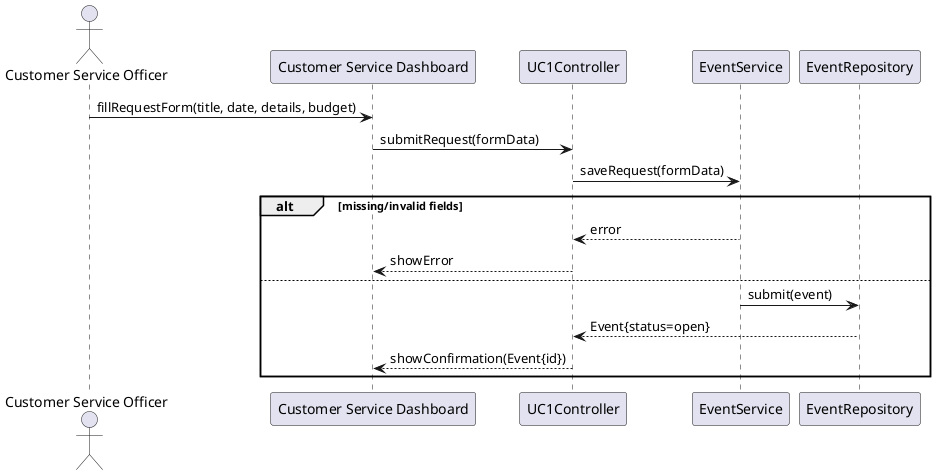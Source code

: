 @startuml
actor "Customer Service Officer" as CSO
participant "Customer Service Dashboard" as UI
participant "UC1Controller" as UC1
participant "EventService" as Svc
participant "EventRepository" as Repo
CSO -> UI: fillRequestForm(title, date, details, budget)
UI -> UC1: submitRequest(formData)
UC1 -> Svc: saveRequest(formData)
alt missing/invalid fields
  Svc --> UC1: error
  UC1 --> UI: showError
else
  Svc -> Repo: submit(event)
  Repo --> UC1: Event{status=open}
  UC1 --> UI: showConfirmation(Event{id})
end
@enduml